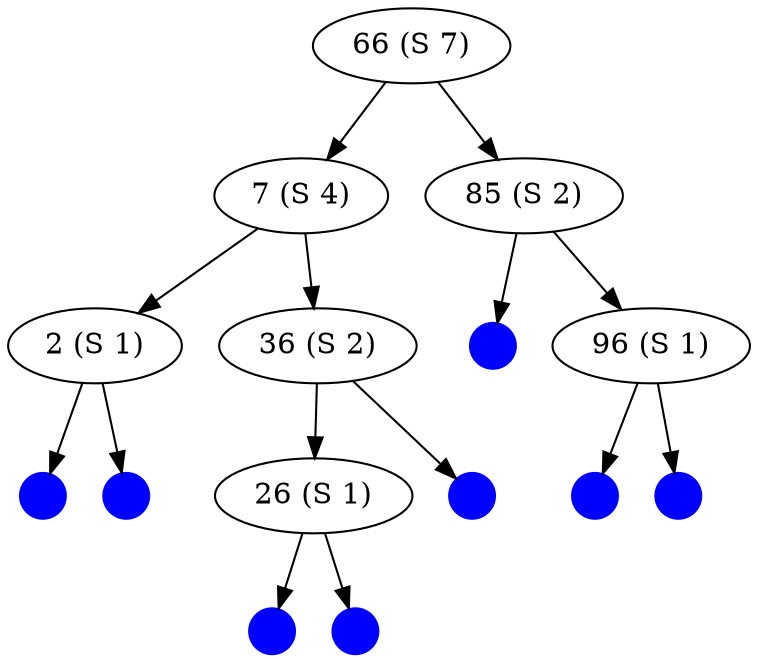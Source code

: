 digraph tree {
  {
    node[style=filled,color="blue",fillcolor="blue",shape="circle",label="",width=.3]
    l1 l2 l3 l4 l5 l6 l7 l8
  }
  { node[label="66 (S 7)"] n1 }
  { node[label="7 (S 4)" ] n2 }
  { node[label="85 (S 2)"] n3 }
  { node[label="2 (S 1)" ] n4 }
  { node[label="36 (S 2)"] n5 }
  { node[label="96 (S 1)"] n6 }
  { node[label="26 (S 1)"] n7 }

  ordering=out;

  n1 -> n2
  n1 -> n3
  n2 -> n4
  n2 -> n5
  n3 -> l1
  n3 -> n6
  n4 -> l2
  n4 -> l3
  n5 -> n7
  n5 -> l4
  n6 -> l5
  n6 -> l6
  n7 -> l7
  n7 -> l8
}
